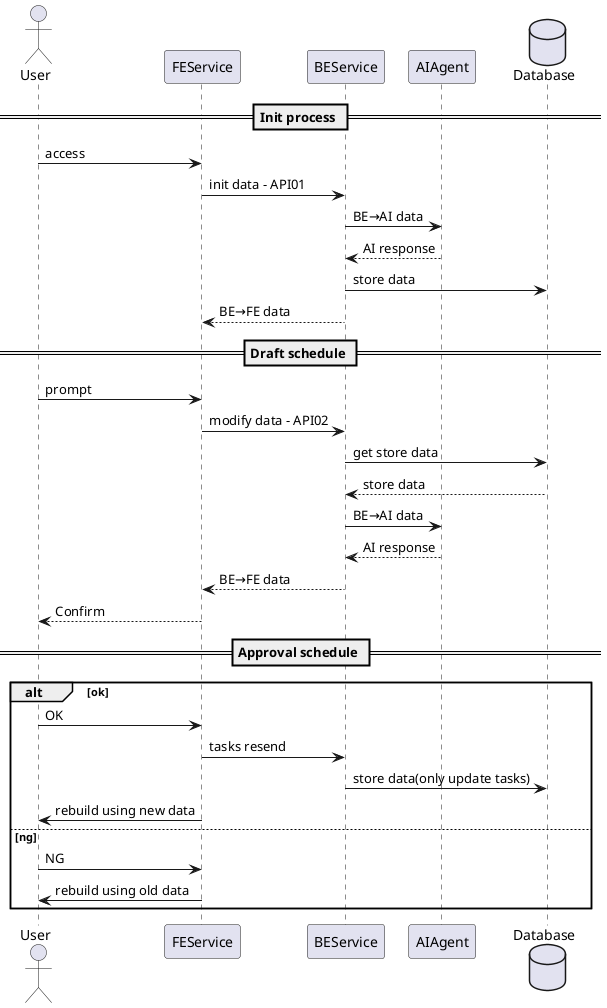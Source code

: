 @startuml sequence_diagram
actor User
participant FEService
participant BEService
participant AIAgent
database Database

== Init process ==
User -> FEService: access
FEService -> BEService: init data - API01
BEService -> AIAgent: BE→AI data
AIAgent --> BEService: AI response
BEService -> Database: store data
BEService --> FEService: BE→FE data

== Draft schedule ==
User -> FEService: prompt
FEService -> BEService: modify data - API02
BEService -> Database: get store data
Database --> BEService: store data
BEService -> AIAgent: BE→AI data
AIAgent --> BEService: AI response
BEService --> FEService: BE→FE data
FEService --> User: Confirm

== Approval schedule ==
alt ok
  User -> FEService: OK
  FEService -> BEService: tasks resend
  BEService -> Database: store data(only update tasks)
  FEService -> User: rebuild using new data
else ng
  User -> FEService: NG
  FEService -> User: rebuild using old data
end

@enduml